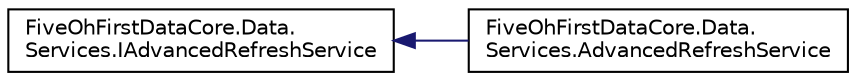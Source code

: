 digraph "Graphical Class Hierarchy"
{
 // LATEX_PDF_SIZE
  edge [fontname="Helvetica",fontsize="10",labelfontname="Helvetica",labelfontsize="10"];
  node [fontname="Helvetica",fontsize="10",shape=record];
  rankdir="LR";
  Node0 [label="FiveOhFirstDataCore.Data.\lServices.IAdvancedRefreshService",height=0.2,width=0.4,color="black", fillcolor="white", style="filled",URL="$interface_five_oh_first_data_core_1_1_data_1_1_services_1_1_i_advanced_refresh_service.html",tooltip=" "];
  Node0 -> Node1 [dir="back",color="midnightblue",fontsize="10",style="solid",fontname="Helvetica"];
  Node1 [label="FiveOhFirstDataCore.Data.\lServices.AdvancedRefreshService",height=0.2,width=0.4,color="black", fillcolor="white", style="filled",URL="$class_five_oh_first_data_core_1_1_data_1_1_services_1_1_advanced_refresh_service.html",tooltip=" "];
}
